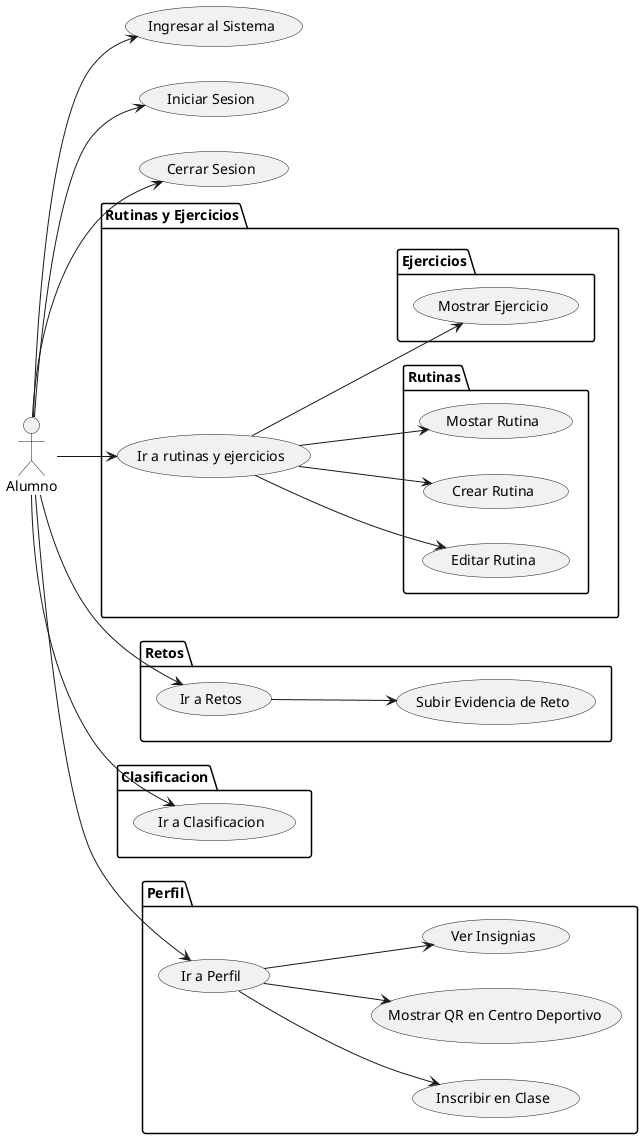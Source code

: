 @startuml CdU_Alumno
left to right direction

actor Alumno

package "Rutinas y Ejercicios" {
    usecase "Ir a rutinas y ejercicios" as IrARutinasYEjercicios

    package "Rutinas" {
        usecase "Mostar Rutina" as MostrarRutina
        usecase "Crear Rutina" as CrearRutina
        usecase "Editar Rutina" as EditarRutina
    }

    package "Ejercicios" {
        usecase "Mostrar Ejercicio" as MostrarEjercicio
    }
}

package Retos {
    usecase "Ir a Retos" as IrARetos
    usecase "Subir Evidencia de Reto" as SubirEvidencia
}

package Clasificacion {
    usecase "Ir a Clasificacion" as IrAClasificacion
}

package Perfil {
    usecase "Ir a Perfil" as IrAPerfil
    usecase "Inscribir en Clase" as InscribirEnClase
    usecase "Mostrar QR en Centro Deportivo" as MostrarQRCentros
    usecase "Ver Insignias" as VerInsignias
}

usecase "Ingresar al Sistema" as IngresarAlSistema
usecase "Iniciar Sesion" as IniciarSesion
usecase "Cerrar Sesion" as CerrarSesion

Alumno --> IngresarAlSistema
Alumno --> IniciarSesion
Alumno --> CerrarSesion

Alumno --> IrARutinasYEjercicios
IrARutinasYEjercicios --> MostrarRutina
IrARutinasYEjercicios --> CrearRutina
IrARutinasYEjercicios --> EditarRutina
IrARutinasYEjercicios --> MostrarEjercicio

Alumno --> IrARetos
IrARetos --> SubirEvidencia

Alumno --> IrAClasificacion

Alumno --> IrAPerfil
IrAPerfil --> InscribirEnClase
IrAPerfil --> MostrarQRCentros
IrAPerfil --> VerInsignias

@enduml
